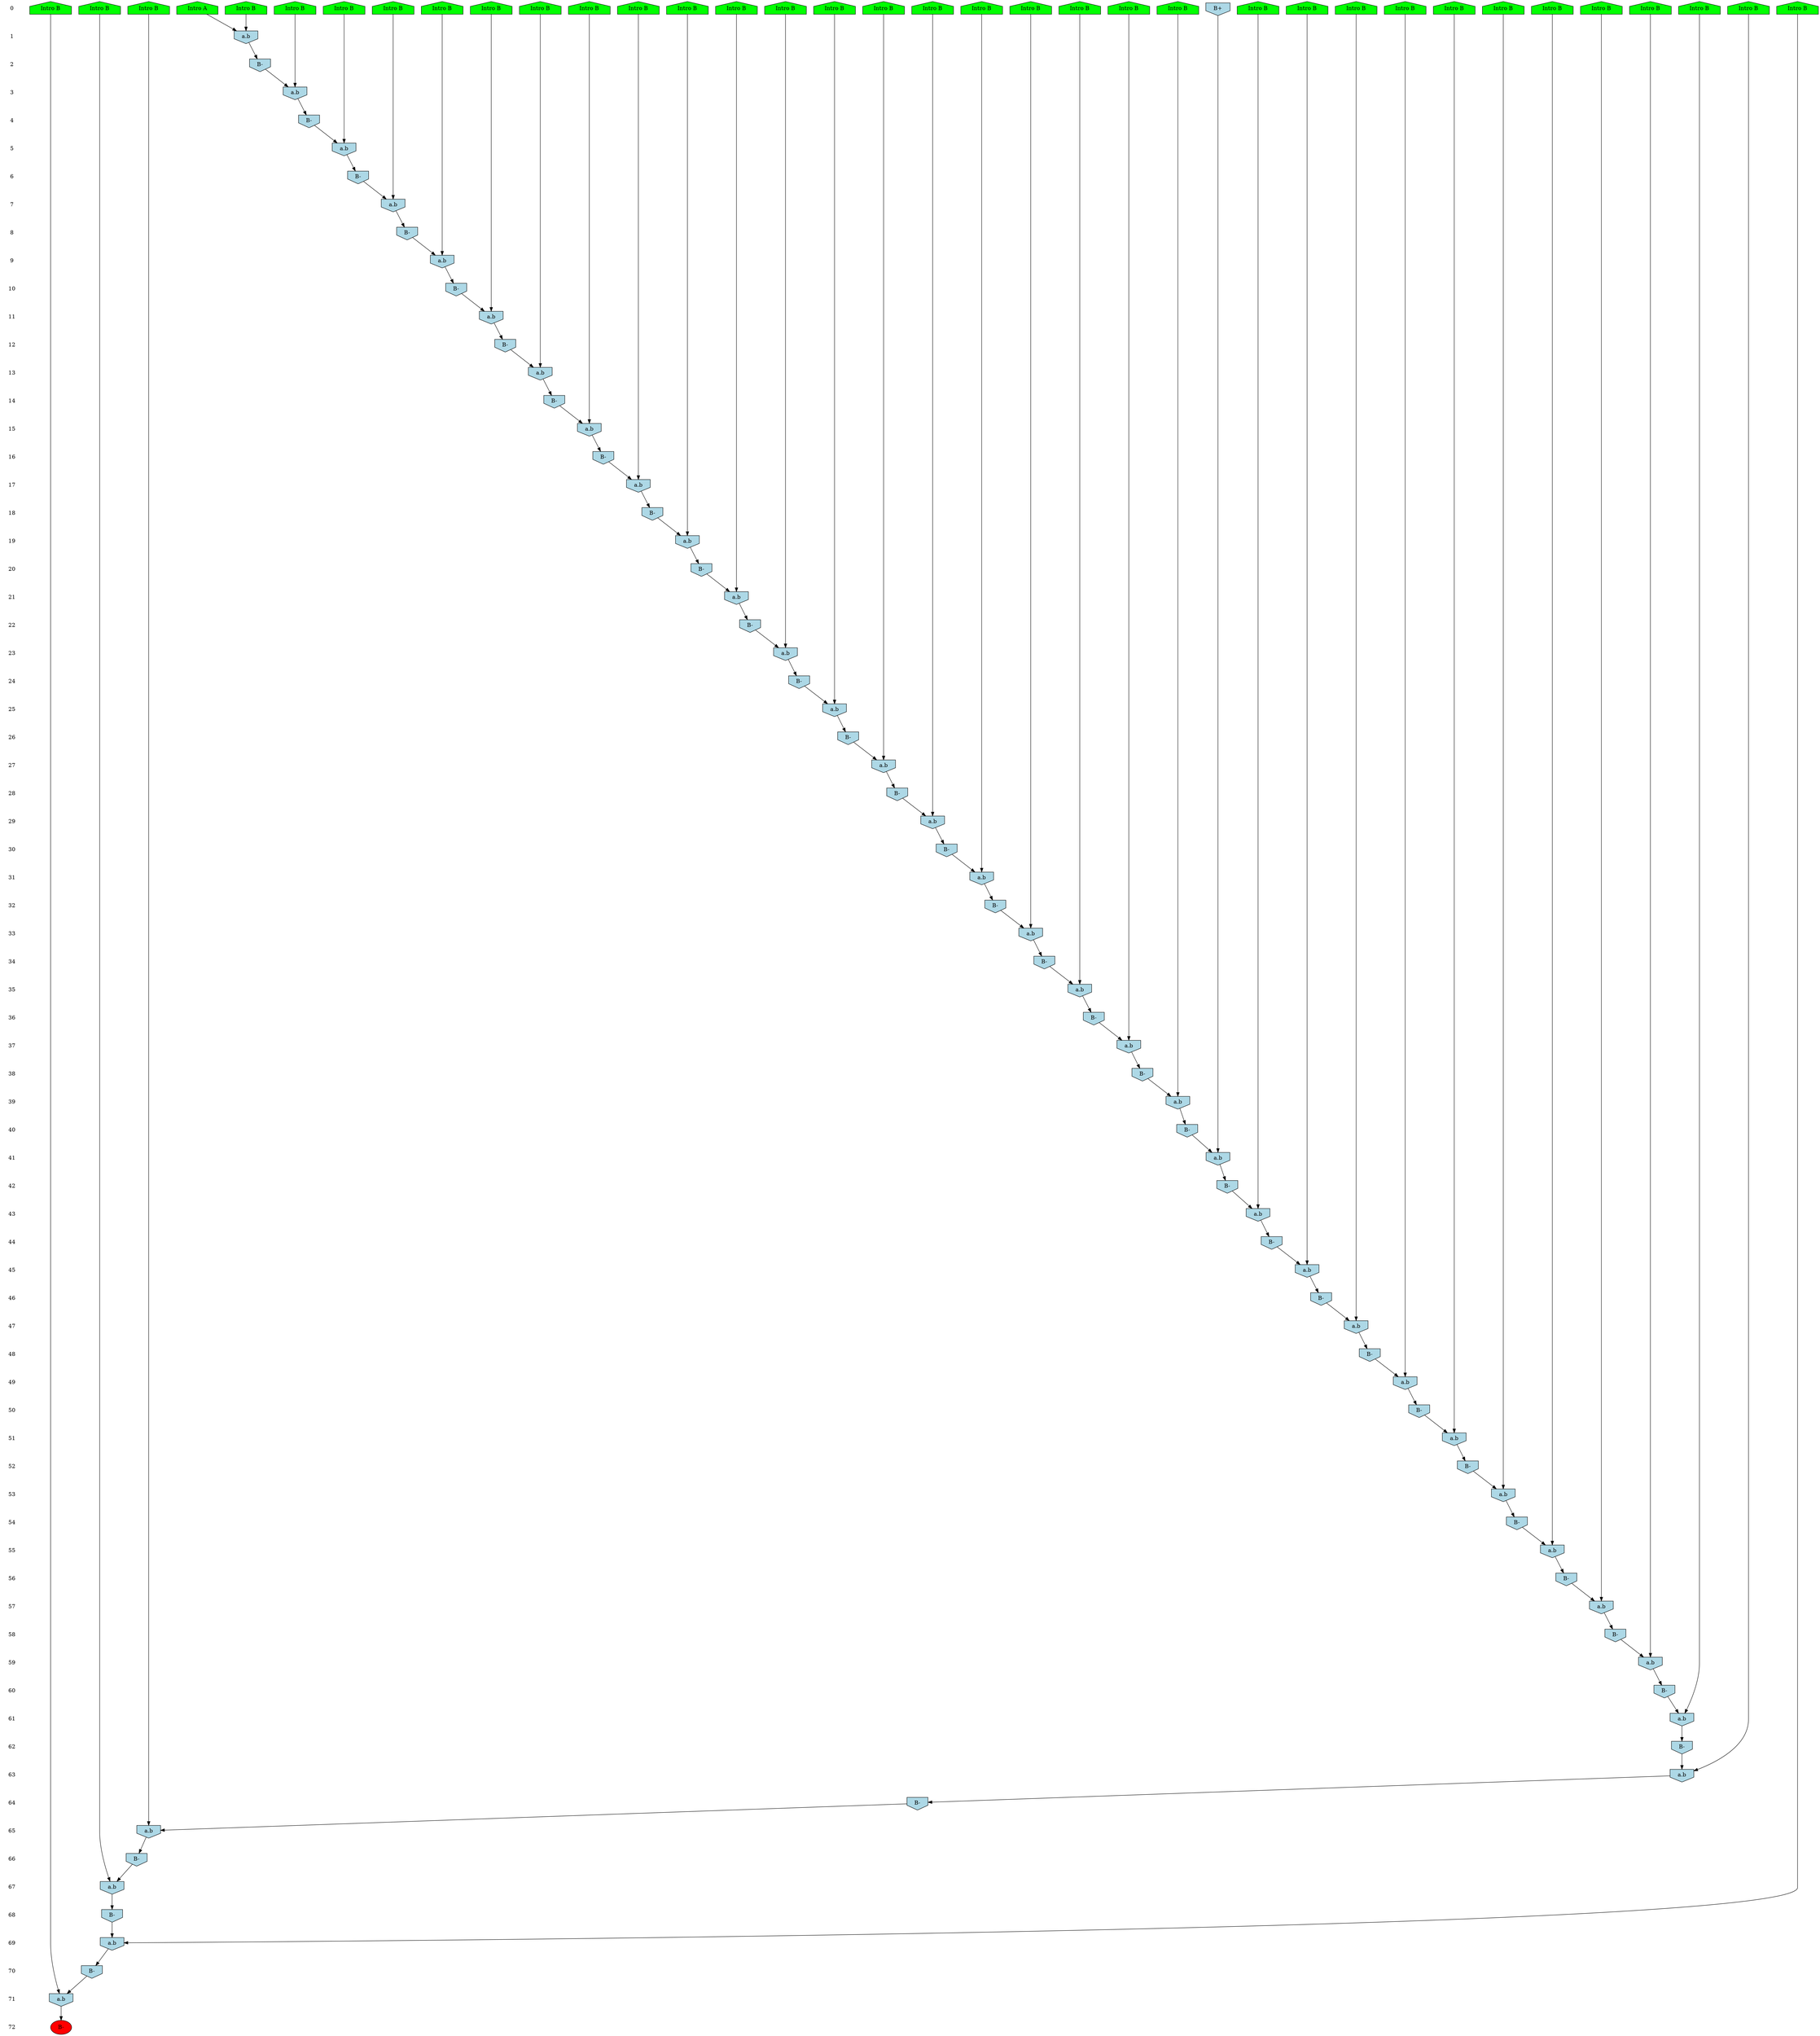 /* Compression of 1 causal flows obtained in average at 3.189264E+01 t.u */
/* Compressed causal flows were: [36] */
digraph G{
 ranksep=.5 ; 
{ rank = same ; "0" [shape=plaintext] ; node_1 [label ="Intro B", shape=house, style=filled, fillcolor=green] ;
node_2 [label ="Intro B", shape=house, style=filled, fillcolor=green] ;
node_3 [label ="Intro B", shape=house, style=filled, fillcolor=green] ;
node_4 [label ="Intro B", shape=house, style=filled, fillcolor=green] ;
node_5 [label ="Intro B", shape=house, style=filled, fillcolor=green] ;
node_6 [label ="Intro B", shape=house, style=filled, fillcolor=green] ;
node_7 [label ="Intro B", shape=house, style=filled, fillcolor=green] ;
node_8 [label ="Intro B", shape=house, style=filled, fillcolor=green] ;
node_9 [label ="Intro B", shape=house, style=filled, fillcolor=green] ;
node_10 [label ="Intro B", shape=house, style=filled, fillcolor=green] ;
node_11 [label ="Intro B", shape=house, style=filled, fillcolor=green] ;
node_12 [label ="Intro B", shape=house, style=filled, fillcolor=green] ;
node_13 [label ="Intro B", shape=house, style=filled, fillcolor=green] ;
node_14 [label ="Intro B", shape=house, style=filled, fillcolor=green] ;
node_15 [label ="Intro B", shape=house, style=filled, fillcolor=green] ;
node_16 [label ="Intro B", shape=house, style=filled, fillcolor=green] ;
node_17 [label ="Intro B", shape=house, style=filled, fillcolor=green] ;
node_18 [label ="Intro B", shape=house, style=filled, fillcolor=green] ;
node_19 [label ="Intro B", shape=house, style=filled, fillcolor=green] ;
node_20 [label ="Intro B", shape=house, style=filled, fillcolor=green] ;
node_21 [label ="Intro B", shape=house, style=filled, fillcolor=green] ;
node_22 [label ="Intro B", shape=house, style=filled, fillcolor=green] ;
node_23 [label ="Intro B", shape=house, style=filled, fillcolor=green] ;
node_24 [label ="Intro B", shape=house, style=filled, fillcolor=green] ;
node_25 [label ="Intro B", shape=house, style=filled, fillcolor=green] ;
node_26 [label ="Intro B", shape=house, style=filled, fillcolor=green] ;
node_27 [label ="Intro B", shape=house, style=filled, fillcolor=green] ;
node_28 [label ="Intro B", shape=house, style=filled, fillcolor=green] ;
node_29 [label ="Intro B", shape=house, style=filled, fillcolor=green] ;
node_30 [label ="Intro B", shape=house, style=filled, fillcolor=green] ;
node_31 [label ="Intro B", shape=house, style=filled, fillcolor=green] ;
node_32 [label ="Intro B", shape=house, style=filled, fillcolor=green] ;
node_33 [label ="Intro B", shape=house, style=filled, fillcolor=green] ;
node_34 [label ="Intro B", shape=house, style=filled, fillcolor=green] ;
node_35 [label ="Intro B", shape=house, style=filled, fillcolor=green] ;
node_36 [label ="Intro A", shape=house, style=filled, fillcolor=green] ;
node_50 [label="B+", shape=invhouse, style=filled, fillcolor = lightblue] ;
}
{ rank = same ; "1" [shape=plaintext] ; node_37 [label="a.b", shape=invhouse, style=filled, fillcolor = lightblue] ;
}
{ rank = same ; "2" [shape=plaintext] ; node_38 [label="B-", shape=invhouse, style=filled, fillcolor = lightblue] ;
}
{ rank = same ; "3" [shape=plaintext] ; node_39 [label="a.b", shape=invhouse, style=filled, fillcolor = lightblue] ;
}
{ rank = same ; "4" [shape=plaintext] ; node_40 [label="B-", shape=invhouse, style=filled, fillcolor = lightblue] ;
}
{ rank = same ; "5" [shape=plaintext] ; node_41 [label="a.b", shape=invhouse, style=filled, fillcolor = lightblue] ;
}
{ rank = same ; "6" [shape=plaintext] ; node_42 [label="B-", shape=invhouse, style=filled, fillcolor = lightblue] ;
}
{ rank = same ; "7" [shape=plaintext] ; node_43 [label="a.b", shape=invhouse, style=filled, fillcolor = lightblue] ;
}
{ rank = same ; "8" [shape=plaintext] ; node_44 [label="B-", shape=invhouse, style=filled, fillcolor = lightblue] ;
}
{ rank = same ; "9" [shape=plaintext] ; node_45 [label="a.b", shape=invhouse, style=filled, fillcolor = lightblue] ;
}
{ rank = same ; "10" [shape=plaintext] ; node_46 [label="B-", shape=invhouse, style=filled, fillcolor = lightblue] ;
}
{ rank = same ; "11" [shape=plaintext] ; node_47 [label="a.b", shape=invhouse, style=filled, fillcolor = lightblue] ;
}
{ rank = same ; "12" [shape=plaintext] ; node_48 [label="B-", shape=invhouse, style=filled, fillcolor = lightblue] ;
}
{ rank = same ; "13" [shape=plaintext] ; node_49 [label="a.b", shape=invhouse, style=filled, fillcolor = lightblue] ;
}
{ rank = same ; "14" [shape=plaintext] ; node_51 [label="B-", shape=invhouse, style=filled, fillcolor = lightblue] ;
}
{ rank = same ; "15" [shape=plaintext] ; node_52 [label="a.b", shape=invhouse, style=filled, fillcolor = lightblue] ;
}
{ rank = same ; "16" [shape=plaintext] ; node_53 [label="B-", shape=invhouse, style=filled, fillcolor = lightblue] ;
}
{ rank = same ; "17" [shape=plaintext] ; node_54 [label="a.b", shape=invhouse, style=filled, fillcolor = lightblue] ;
}
{ rank = same ; "18" [shape=plaintext] ; node_55 [label="B-", shape=invhouse, style=filled, fillcolor = lightblue] ;
}
{ rank = same ; "19" [shape=plaintext] ; node_56 [label="a.b", shape=invhouse, style=filled, fillcolor = lightblue] ;
}
{ rank = same ; "20" [shape=plaintext] ; node_57 [label="B-", shape=invhouse, style=filled, fillcolor = lightblue] ;
}
{ rank = same ; "21" [shape=plaintext] ; node_58 [label="a.b", shape=invhouse, style=filled, fillcolor = lightblue] ;
}
{ rank = same ; "22" [shape=plaintext] ; node_59 [label="B-", shape=invhouse, style=filled, fillcolor = lightblue] ;
}
{ rank = same ; "23" [shape=plaintext] ; node_60 [label="a.b", shape=invhouse, style=filled, fillcolor = lightblue] ;
}
{ rank = same ; "24" [shape=plaintext] ; node_61 [label="B-", shape=invhouse, style=filled, fillcolor = lightblue] ;
}
{ rank = same ; "25" [shape=plaintext] ; node_62 [label="a.b", shape=invhouse, style=filled, fillcolor = lightblue] ;
}
{ rank = same ; "26" [shape=plaintext] ; node_63 [label="B-", shape=invhouse, style=filled, fillcolor = lightblue] ;
}
{ rank = same ; "27" [shape=plaintext] ; node_64 [label="a.b", shape=invhouse, style=filled, fillcolor = lightblue] ;
}
{ rank = same ; "28" [shape=plaintext] ; node_65 [label="B-", shape=invhouse, style=filled, fillcolor = lightblue] ;
}
{ rank = same ; "29" [shape=plaintext] ; node_66 [label="a.b", shape=invhouse, style=filled, fillcolor = lightblue] ;
}
{ rank = same ; "30" [shape=plaintext] ; node_67 [label="B-", shape=invhouse, style=filled, fillcolor = lightblue] ;
}
{ rank = same ; "31" [shape=plaintext] ; node_68 [label="a.b", shape=invhouse, style=filled, fillcolor = lightblue] ;
}
{ rank = same ; "32" [shape=plaintext] ; node_69 [label="B-", shape=invhouse, style=filled, fillcolor = lightblue] ;
}
{ rank = same ; "33" [shape=plaintext] ; node_70 [label="a.b", shape=invhouse, style=filled, fillcolor = lightblue] ;
}
{ rank = same ; "34" [shape=plaintext] ; node_71 [label="B-", shape=invhouse, style=filled, fillcolor = lightblue] ;
}
{ rank = same ; "35" [shape=plaintext] ; node_72 [label="a.b", shape=invhouse, style=filled, fillcolor = lightblue] ;
}
{ rank = same ; "36" [shape=plaintext] ; node_73 [label="B-", shape=invhouse, style=filled, fillcolor = lightblue] ;
}
{ rank = same ; "37" [shape=plaintext] ; node_74 [label="a.b", shape=invhouse, style=filled, fillcolor = lightblue] ;
}
{ rank = same ; "38" [shape=plaintext] ; node_75 [label="B-", shape=invhouse, style=filled, fillcolor = lightblue] ;
}
{ rank = same ; "39" [shape=plaintext] ; node_76 [label="a.b", shape=invhouse, style=filled, fillcolor = lightblue] ;
}
{ rank = same ; "40" [shape=plaintext] ; node_77 [label="B-", shape=invhouse, style=filled, fillcolor = lightblue] ;
}
{ rank = same ; "41" [shape=plaintext] ; node_78 [label="a.b", shape=invhouse, style=filled, fillcolor = lightblue] ;
}
{ rank = same ; "42" [shape=plaintext] ; node_79 [label="B-", shape=invhouse, style=filled, fillcolor = lightblue] ;
}
{ rank = same ; "43" [shape=plaintext] ; node_80 [label="a.b", shape=invhouse, style=filled, fillcolor = lightblue] ;
}
{ rank = same ; "44" [shape=plaintext] ; node_81 [label="B-", shape=invhouse, style=filled, fillcolor = lightblue] ;
}
{ rank = same ; "45" [shape=plaintext] ; node_82 [label="a.b", shape=invhouse, style=filled, fillcolor = lightblue] ;
}
{ rank = same ; "46" [shape=plaintext] ; node_83 [label="B-", shape=invhouse, style=filled, fillcolor = lightblue] ;
}
{ rank = same ; "47" [shape=plaintext] ; node_84 [label="a.b", shape=invhouse, style=filled, fillcolor = lightblue] ;
}
{ rank = same ; "48" [shape=plaintext] ; node_85 [label="B-", shape=invhouse, style=filled, fillcolor = lightblue] ;
}
{ rank = same ; "49" [shape=plaintext] ; node_86 [label="a.b", shape=invhouse, style=filled, fillcolor = lightblue] ;
}
{ rank = same ; "50" [shape=plaintext] ; node_87 [label="B-", shape=invhouse, style=filled, fillcolor = lightblue] ;
}
{ rank = same ; "51" [shape=plaintext] ; node_88 [label="a.b", shape=invhouse, style=filled, fillcolor = lightblue] ;
}
{ rank = same ; "52" [shape=plaintext] ; node_89 [label="B-", shape=invhouse, style=filled, fillcolor = lightblue] ;
}
{ rank = same ; "53" [shape=plaintext] ; node_90 [label="a.b", shape=invhouse, style=filled, fillcolor = lightblue] ;
}
{ rank = same ; "54" [shape=plaintext] ; node_91 [label="B-", shape=invhouse, style=filled, fillcolor = lightblue] ;
}
{ rank = same ; "55" [shape=plaintext] ; node_92 [label="a.b", shape=invhouse, style=filled, fillcolor = lightblue] ;
}
{ rank = same ; "56" [shape=plaintext] ; node_93 [label="B-", shape=invhouse, style=filled, fillcolor = lightblue] ;
}
{ rank = same ; "57" [shape=plaintext] ; node_94 [label="a.b", shape=invhouse, style=filled, fillcolor = lightblue] ;
}
{ rank = same ; "58" [shape=plaintext] ; node_95 [label="B-", shape=invhouse, style=filled, fillcolor = lightblue] ;
}
{ rank = same ; "59" [shape=plaintext] ; node_96 [label="a.b", shape=invhouse, style=filled, fillcolor = lightblue] ;
}
{ rank = same ; "60" [shape=plaintext] ; node_97 [label="B-", shape=invhouse, style=filled, fillcolor = lightblue] ;
}
{ rank = same ; "61" [shape=plaintext] ; node_98 [label="a.b", shape=invhouse, style=filled, fillcolor = lightblue] ;
}
{ rank = same ; "62" [shape=plaintext] ; node_99 [label="B-", shape=invhouse, style=filled, fillcolor = lightblue] ;
}
{ rank = same ; "63" [shape=plaintext] ; node_100 [label="a.b", shape=invhouse, style=filled, fillcolor = lightblue] ;
}
{ rank = same ; "64" [shape=plaintext] ; node_101 [label="B-", shape=invhouse, style=filled, fillcolor = lightblue] ;
}
{ rank = same ; "65" [shape=plaintext] ; node_102 [label="a.b", shape=invhouse, style=filled, fillcolor = lightblue] ;
}
{ rank = same ; "66" [shape=plaintext] ; node_103 [label="B-", shape=invhouse, style=filled, fillcolor = lightblue] ;
}
{ rank = same ; "67" [shape=plaintext] ; node_104 [label="a.b", shape=invhouse, style=filled, fillcolor = lightblue] ;
}
{ rank = same ; "68" [shape=plaintext] ; node_105 [label="B-", shape=invhouse, style=filled, fillcolor = lightblue] ;
}
{ rank = same ; "69" [shape=plaintext] ; node_106 [label="a.b", shape=invhouse, style=filled, fillcolor = lightblue] ;
}
{ rank = same ; "70" [shape=plaintext] ; node_107 [label="B-", shape=invhouse, style=filled, fillcolor = lightblue] ;
}
{ rank = same ; "71" [shape=plaintext] ; node_108 [label="a.b", shape=invhouse, style=filled, fillcolor = lightblue] ;
}
{ rank = same ; "72" [shape=plaintext] ; node_109 [label ="B-", style=filled, fillcolor=red] ;
}
"0" -> "1" [style="invis"]; 
"1" -> "2" [style="invis"]; 
"2" -> "3" [style="invis"]; 
"3" -> "4" [style="invis"]; 
"4" -> "5" [style="invis"]; 
"5" -> "6" [style="invis"]; 
"6" -> "7" [style="invis"]; 
"7" -> "8" [style="invis"]; 
"8" -> "9" [style="invis"]; 
"9" -> "10" [style="invis"]; 
"10" -> "11" [style="invis"]; 
"11" -> "12" [style="invis"]; 
"12" -> "13" [style="invis"]; 
"13" -> "14" [style="invis"]; 
"14" -> "15" [style="invis"]; 
"15" -> "16" [style="invis"]; 
"16" -> "17" [style="invis"]; 
"17" -> "18" [style="invis"]; 
"18" -> "19" [style="invis"]; 
"19" -> "20" [style="invis"]; 
"20" -> "21" [style="invis"]; 
"21" -> "22" [style="invis"]; 
"22" -> "23" [style="invis"]; 
"23" -> "24" [style="invis"]; 
"24" -> "25" [style="invis"]; 
"25" -> "26" [style="invis"]; 
"26" -> "27" [style="invis"]; 
"27" -> "28" [style="invis"]; 
"28" -> "29" [style="invis"]; 
"29" -> "30" [style="invis"]; 
"30" -> "31" [style="invis"]; 
"31" -> "32" [style="invis"]; 
"32" -> "33" [style="invis"]; 
"33" -> "34" [style="invis"]; 
"34" -> "35" [style="invis"]; 
"35" -> "36" [style="invis"]; 
"36" -> "37" [style="invis"]; 
"37" -> "38" [style="invis"]; 
"38" -> "39" [style="invis"]; 
"39" -> "40" [style="invis"]; 
"40" -> "41" [style="invis"]; 
"41" -> "42" [style="invis"]; 
"42" -> "43" [style="invis"]; 
"43" -> "44" [style="invis"]; 
"44" -> "45" [style="invis"]; 
"45" -> "46" [style="invis"]; 
"46" -> "47" [style="invis"]; 
"47" -> "48" [style="invis"]; 
"48" -> "49" [style="invis"]; 
"49" -> "50" [style="invis"]; 
"50" -> "51" [style="invis"]; 
"51" -> "52" [style="invis"]; 
"52" -> "53" [style="invis"]; 
"53" -> "54" [style="invis"]; 
"54" -> "55" [style="invis"]; 
"55" -> "56" [style="invis"]; 
"56" -> "57" [style="invis"]; 
"57" -> "58" [style="invis"]; 
"58" -> "59" [style="invis"]; 
"59" -> "60" [style="invis"]; 
"60" -> "61" [style="invis"]; 
"61" -> "62" [style="invis"]; 
"62" -> "63" [style="invis"]; 
"63" -> "64" [style="invis"]; 
"64" -> "65" [style="invis"]; 
"65" -> "66" [style="invis"]; 
"66" -> "67" [style="invis"]; 
"67" -> "68" [style="invis"]; 
"68" -> "69" [style="invis"]; 
"69" -> "70" [style="invis"]; 
"70" -> "71" [style="invis"]; 
"71" -> "72" [style="invis"]; 
node_4 -> node_37
node_36 -> node_37
node_37 -> node_38
node_14 -> node_39
node_38 -> node_39
node_39 -> node_40
node_11 -> node_41
node_40 -> node_41
node_41 -> node_42
node_33 -> node_43
node_42 -> node_43
node_43 -> node_44
node_7 -> node_45
node_44 -> node_45
node_45 -> node_46
node_25 -> node_47
node_46 -> node_47
node_47 -> node_48
node_27 -> node_49
node_48 -> node_49
node_49 -> node_51
node_31 -> node_52
node_51 -> node_52
node_52 -> node_53
node_16 -> node_54
node_53 -> node_54
node_54 -> node_55
node_5 -> node_56
node_55 -> node_56
node_56 -> node_57
node_34 -> node_58
node_57 -> node_58
node_58 -> node_59
node_12 -> node_60
node_59 -> node_60
node_60 -> node_61
node_32 -> node_62
node_61 -> node_62
node_62 -> node_63
node_20 -> node_64
node_63 -> node_64
node_64 -> node_65
node_17 -> node_66
node_65 -> node_66
node_66 -> node_67
node_3 -> node_68
node_67 -> node_68
node_68 -> node_69
node_22 -> node_70
node_69 -> node_70
node_70 -> node_71
node_10 -> node_72
node_71 -> node_72
node_72 -> node_73
node_9 -> node_74
node_73 -> node_74
node_74 -> node_75
node_15 -> node_76
node_75 -> node_76
node_76 -> node_77
node_50 -> node_78
node_77 -> node_78
node_78 -> node_79
node_29 -> node_80
node_79 -> node_80
node_80 -> node_81
node_24 -> node_82
node_81 -> node_82
node_82 -> node_83
node_19 -> node_84
node_83 -> node_84
node_84 -> node_85
node_23 -> node_86
node_85 -> node_86
node_86 -> node_87
node_35 -> node_88
node_87 -> node_88
node_88 -> node_89
node_8 -> node_90
node_89 -> node_90
node_90 -> node_91
node_18 -> node_92
node_91 -> node_92
node_92 -> node_93
node_2 -> node_94
node_93 -> node_94
node_94 -> node_95
node_30 -> node_96
node_95 -> node_96
node_96 -> node_97
node_6 -> node_98
node_97 -> node_98
node_98 -> node_99
node_26 -> node_100
node_99 -> node_100
node_100 -> node_101
node_1 -> node_102
node_101 -> node_102
node_102 -> node_103
node_28 -> node_104
node_103 -> node_104
node_104 -> node_105
node_13 -> node_106
node_105 -> node_106
node_106 -> node_107
node_21 -> node_108
node_107 -> node_108
node_108 -> node_109
}
/*
 Dot generation time: 0.000733
*/